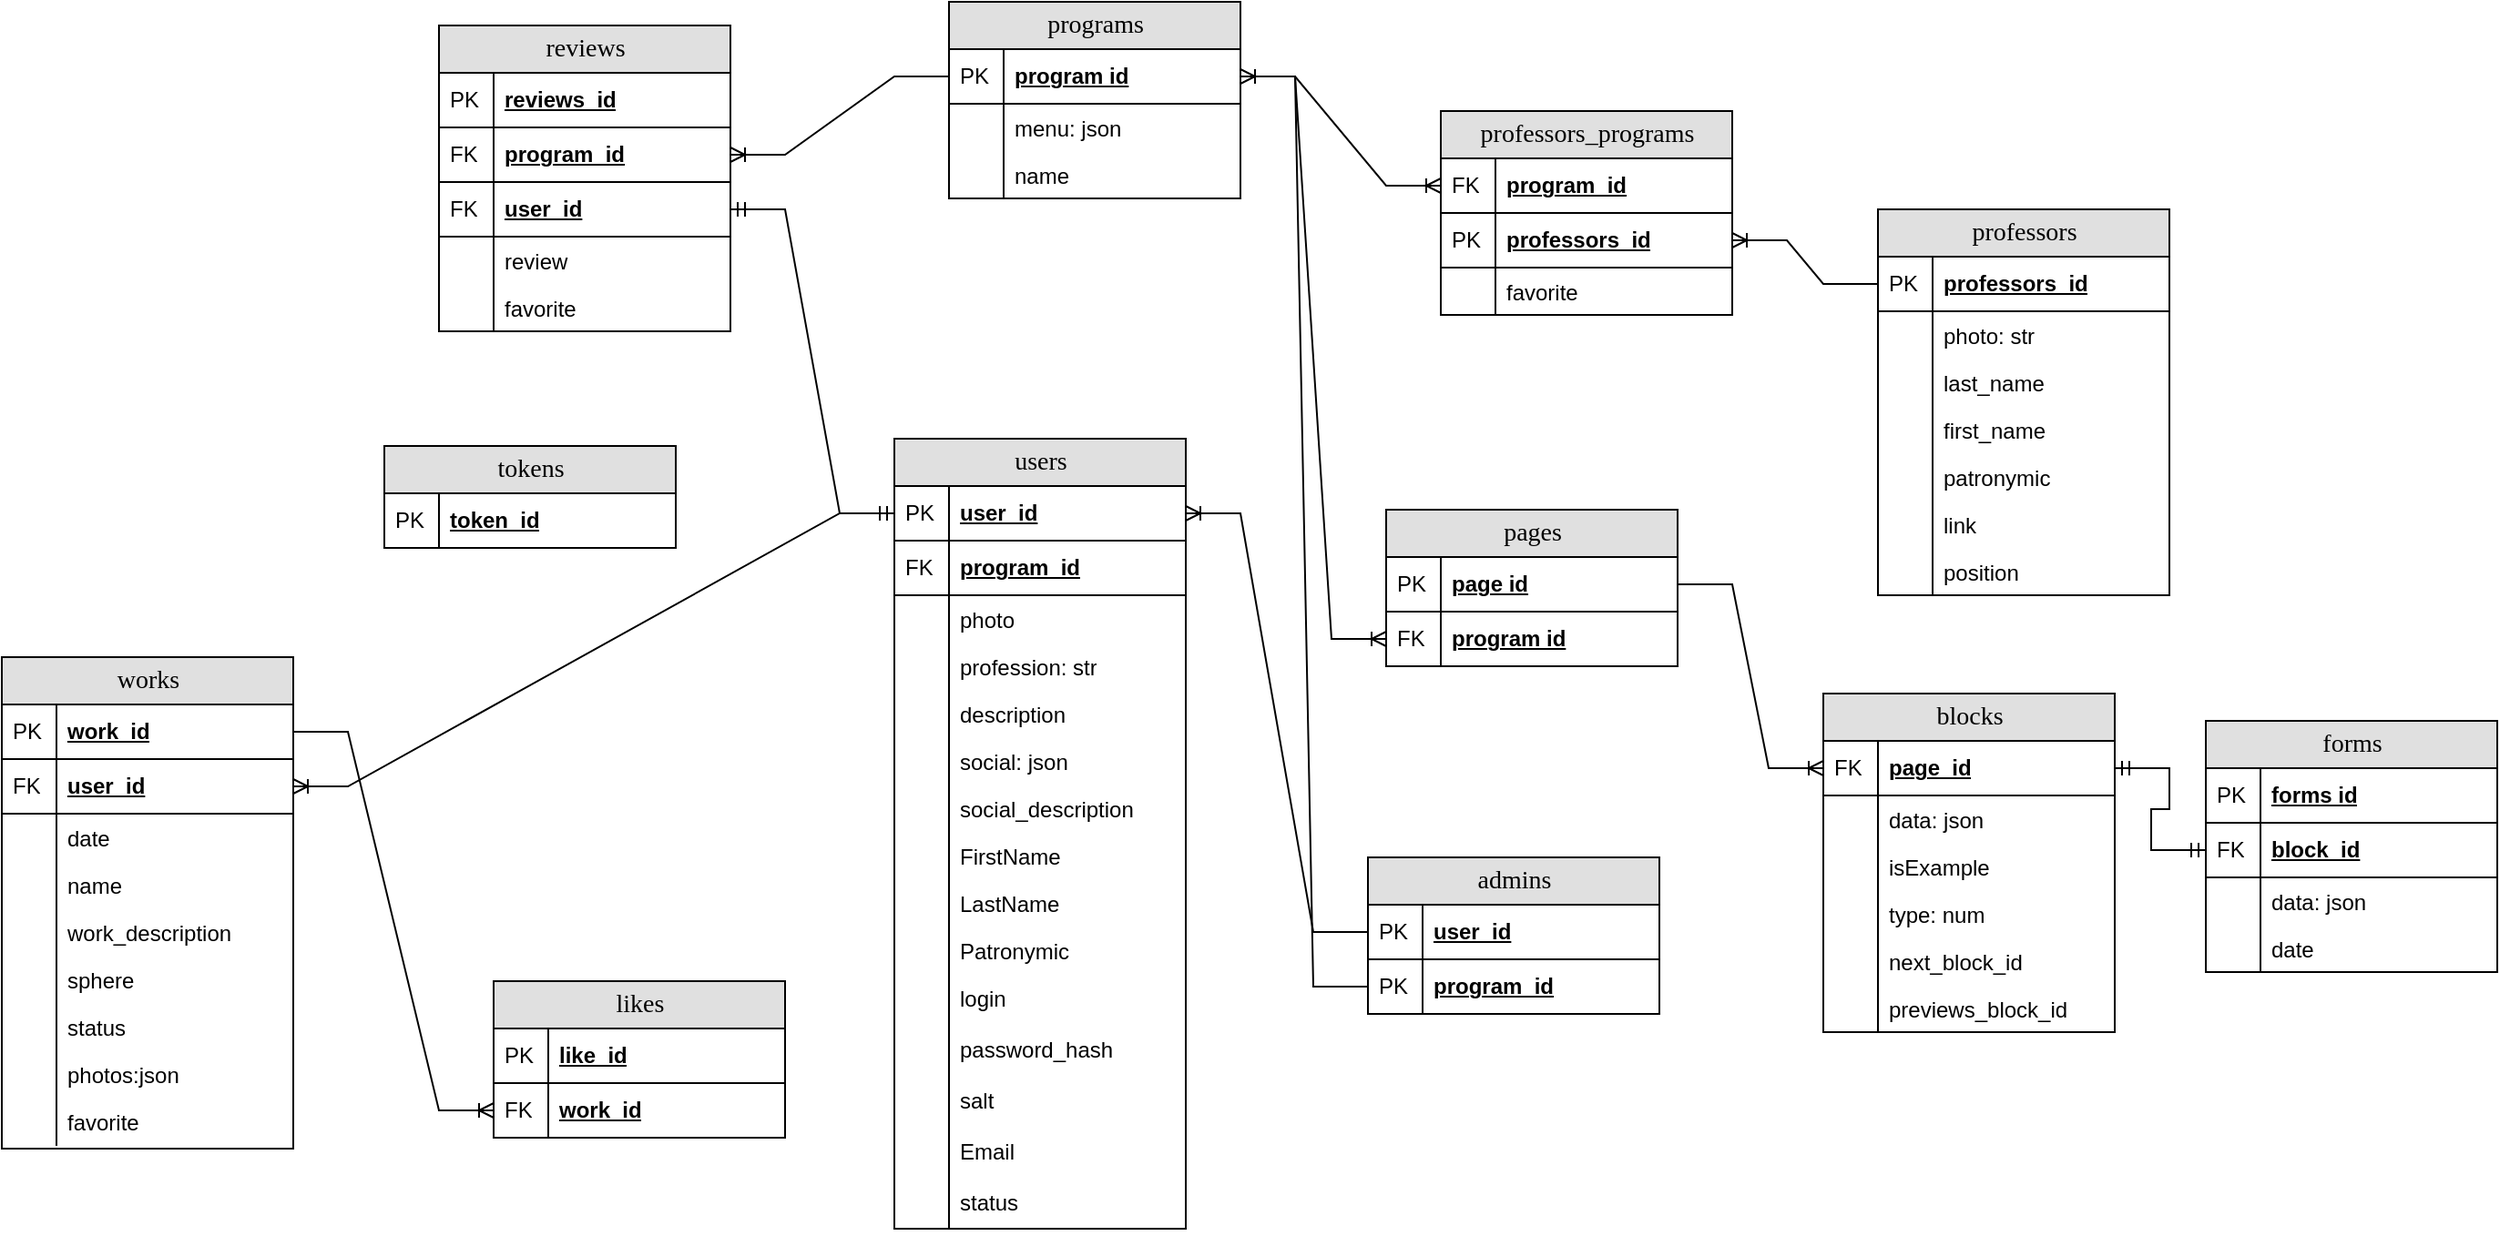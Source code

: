 <mxfile version="26.2.4">
  <diagram name="Page-1" id="e56a1550-8fbb-45ad-956c-1786394a9013">
    <mxGraphModel dx="2677" dy="765" grid="1" gridSize="10" guides="1" tooltips="1" connect="1" arrows="1" fold="1" page="1" pageScale="1" pageWidth="1100" pageHeight="850" background="none" math="0" shadow="0">
      <root>
        <mxCell id="0" />
        <mxCell id="1" parent="0" />
        <mxCell id="2e49270ec7c68f3f-80" value="programs" style="swimlane;html=1;fontStyle=0;childLayout=stackLayout;horizontal=1;startSize=26;fillColor=#e0e0e0;horizontalStack=0;resizeParent=1;resizeLast=0;collapsible=1;marginBottom=0;swimlaneFillColor=#ffffff;align=center;rounded=0;shadow=0;comic=0;labelBackgroundColor=none;strokeWidth=1;fontFamily=Verdana;fontSize=14" parent="1" vertex="1">
          <mxGeometry x="220" y="30" width="160" height="108" as="geometry" />
        </mxCell>
        <mxCell id="2e49270ec7c68f3f-81" value="program id" style="shape=partialRectangle;top=0;left=0;right=0;bottom=1;html=1;align=left;verticalAlign=middle;fillColor=none;spacingLeft=34;spacingRight=4;whiteSpace=wrap;overflow=hidden;rotatable=0;points=[[0,0.5],[1,0.5]];portConstraint=eastwest;dropTarget=0;fontStyle=5;" parent="2e49270ec7c68f3f-80" vertex="1">
          <mxGeometry y="26" width="160" height="30" as="geometry" />
        </mxCell>
        <mxCell id="2e49270ec7c68f3f-82" value="PK" style="shape=partialRectangle;top=0;left=0;bottom=0;html=1;fillColor=none;align=left;verticalAlign=middle;spacingLeft=4;spacingRight=4;whiteSpace=wrap;overflow=hidden;rotatable=0;points=[];portConstraint=eastwest;part=1;" parent="2e49270ec7c68f3f-81" vertex="1" connectable="0">
          <mxGeometry width="30" height="30" as="geometry" />
        </mxCell>
        <mxCell id="LX4wNRcfmCVrUPEGjVdh-10" value="menu: json" style="shape=partialRectangle;top=0;left=0;right=0;bottom=0;html=1;align=left;verticalAlign=top;fillColor=none;spacingLeft=34;spacingRight=4;whiteSpace=wrap;overflow=hidden;rotatable=0;points=[[0,0.5],[1,0.5]];portConstraint=eastwest;dropTarget=0;" parent="2e49270ec7c68f3f-80" vertex="1">
          <mxGeometry y="56" width="160" height="26" as="geometry" />
        </mxCell>
        <mxCell id="LX4wNRcfmCVrUPEGjVdh-11" value="" style="shape=partialRectangle;top=0;left=0;bottom=0;html=1;fillColor=none;align=left;verticalAlign=top;spacingLeft=4;spacingRight=4;whiteSpace=wrap;overflow=hidden;rotatable=0;points=[];portConstraint=eastwest;part=1;" parent="LX4wNRcfmCVrUPEGjVdh-10" vertex="1" connectable="0">
          <mxGeometry width="30" height="26" as="geometry" />
        </mxCell>
        <mxCell id="LX4wNRcfmCVrUPEGjVdh-12" value="name" style="shape=partialRectangle;top=0;left=0;right=0;bottom=0;html=1;align=left;verticalAlign=top;fillColor=none;spacingLeft=34;spacingRight=4;whiteSpace=wrap;overflow=hidden;rotatable=0;points=[[0,0.5],[1,0.5]];portConstraint=eastwest;dropTarget=0;" parent="2e49270ec7c68f3f-80" vertex="1">
          <mxGeometry y="82" width="160" height="26" as="geometry" />
        </mxCell>
        <mxCell id="LX4wNRcfmCVrUPEGjVdh-13" value="" style="shape=partialRectangle;top=0;left=0;bottom=0;html=1;fillColor=none;align=left;verticalAlign=top;spacingLeft=4;spacingRight=4;whiteSpace=wrap;overflow=hidden;rotatable=0;points=[];portConstraint=eastwest;part=1;" parent="LX4wNRcfmCVrUPEGjVdh-12" vertex="1" connectable="0">
          <mxGeometry width="30" height="26" as="geometry" />
        </mxCell>
        <mxCell id="BSJu1aD2QKrHgBIukPb2-5" value="professors" style="swimlane;html=1;fontStyle=0;childLayout=stackLayout;horizontal=1;startSize=26;fillColor=#e0e0e0;horizontalStack=0;resizeParent=1;resizeLast=0;collapsible=1;marginBottom=0;swimlaneFillColor=#ffffff;align=center;rounded=0;shadow=0;comic=0;labelBackgroundColor=none;strokeWidth=1;fontFamily=Verdana;fontSize=14" parent="1" vertex="1">
          <mxGeometry x="730" y="144" width="160" height="212" as="geometry" />
        </mxCell>
        <mxCell id="BSJu1aD2QKrHgBIukPb2-6" value="professors_id" style="shape=partialRectangle;top=0;left=0;right=0;bottom=1;html=1;align=left;verticalAlign=middle;fillColor=none;spacingLeft=34;spacingRight=4;whiteSpace=wrap;overflow=hidden;rotatable=0;points=[[0,0.5],[1,0.5]];portConstraint=eastwest;dropTarget=0;fontStyle=5;" parent="BSJu1aD2QKrHgBIukPb2-5" vertex="1">
          <mxGeometry y="26" width="160" height="30" as="geometry" />
        </mxCell>
        <mxCell id="BSJu1aD2QKrHgBIukPb2-7" value="PK" style="shape=partialRectangle;top=0;left=0;bottom=0;html=1;fillColor=none;align=left;verticalAlign=middle;spacingLeft=4;spacingRight=4;whiteSpace=wrap;overflow=hidden;rotatable=0;points=[];portConstraint=eastwest;part=1;" parent="BSJu1aD2QKrHgBIukPb2-6" vertex="1" connectable="0">
          <mxGeometry width="30" height="30" as="geometry" />
        </mxCell>
        <mxCell id="BSJu1aD2QKrHgBIukPb2-8" value="photo: str" style="shape=partialRectangle;top=0;left=0;right=0;bottom=0;html=1;align=left;verticalAlign=top;fillColor=none;spacingLeft=34;spacingRight=4;whiteSpace=wrap;overflow=hidden;rotatable=0;points=[[0,0.5],[1,0.5]];portConstraint=eastwest;dropTarget=0;" parent="BSJu1aD2QKrHgBIukPb2-5" vertex="1">
          <mxGeometry y="56" width="160" height="26" as="geometry" />
        </mxCell>
        <mxCell id="BSJu1aD2QKrHgBIukPb2-9" value="" style="shape=partialRectangle;top=0;left=0;bottom=0;html=1;fillColor=none;align=left;verticalAlign=top;spacingLeft=4;spacingRight=4;whiteSpace=wrap;overflow=hidden;rotatable=0;points=[];portConstraint=eastwest;part=1;" parent="BSJu1aD2QKrHgBIukPb2-8" vertex="1" connectable="0">
          <mxGeometry width="30" height="26" as="geometry" />
        </mxCell>
        <mxCell id="BSJu1aD2QKrHgBIukPb2-10" value="last_name" style="shape=partialRectangle;top=0;left=0;right=0;bottom=0;html=1;align=left;verticalAlign=top;fillColor=none;spacingLeft=34;spacingRight=4;whiteSpace=wrap;overflow=hidden;rotatable=0;points=[[0,0.5],[1,0.5]];portConstraint=eastwest;dropTarget=0;" parent="BSJu1aD2QKrHgBIukPb2-5" vertex="1">
          <mxGeometry y="82" width="160" height="26" as="geometry" />
        </mxCell>
        <mxCell id="BSJu1aD2QKrHgBIukPb2-11" value="" style="shape=partialRectangle;top=0;left=0;bottom=0;html=1;fillColor=none;align=left;verticalAlign=top;spacingLeft=4;spacingRight=4;whiteSpace=wrap;overflow=hidden;rotatable=0;points=[];portConstraint=eastwest;part=1;" parent="BSJu1aD2QKrHgBIukPb2-10" vertex="1" connectable="0">
          <mxGeometry width="30" height="26" as="geometry" />
        </mxCell>
        <mxCell id="BSJu1aD2QKrHgBIukPb2-12" value="first_name" style="shape=partialRectangle;top=0;left=0;right=0;bottom=0;html=1;align=left;verticalAlign=top;fillColor=none;spacingLeft=34;spacingRight=4;whiteSpace=wrap;overflow=hidden;rotatable=0;points=[[0,0.5],[1,0.5]];portConstraint=eastwest;dropTarget=0;" parent="BSJu1aD2QKrHgBIukPb2-5" vertex="1">
          <mxGeometry y="108" width="160" height="26" as="geometry" />
        </mxCell>
        <mxCell id="BSJu1aD2QKrHgBIukPb2-13" value="" style="shape=partialRectangle;top=0;left=0;bottom=0;html=1;fillColor=none;align=left;verticalAlign=top;spacingLeft=4;spacingRight=4;whiteSpace=wrap;overflow=hidden;rotatable=0;points=[];portConstraint=eastwest;part=1;" parent="BSJu1aD2QKrHgBIukPb2-12" vertex="1" connectable="0">
          <mxGeometry width="30" height="26" as="geometry" />
        </mxCell>
        <mxCell id="BSJu1aD2QKrHgBIukPb2-14" value="patronymic" style="shape=partialRectangle;top=0;left=0;right=0;bottom=0;html=1;align=left;verticalAlign=top;fillColor=none;spacingLeft=34;spacingRight=4;whiteSpace=wrap;overflow=hidden;rotatable=0;points=[[0,0.5],[1,0.5]];portConstraint=eastwest;dropTarget=0;" parent="BSJu1aD2QKrHgBIukPb2-5" vertex="1">
          <mxGeometry y="134" width="160" height="26" as="geometry" />
        </mxCell>
        <mxCell id="BSJu1aD2QKrHgBIukPb2-15" value="" style="shape=partialRectangle;top=0;left=0;bottom=0;html=1;fillColor=none;align=left;verticalAlign=top;spacingLeft=4;spacingRight=4;whiteSpace=wrap;overflow=hidden;rotatable=0;points=[];portConstraint=eastwest;part=1;" parent="BSJu1aD2QKrHgBIukPb2-14" vertex="1" connectable="0">
          <mxGeometry width="30" height="26" as="geometry" />
        </mxCell>
        <mxCell id="BSJu1aD2QKrHgBIukPb2-18" value="link" style="shape=partialRectangle;top=0;left=0;right=0;bottom=0;html=1;align=left;verticalAlign=top;fillColor=none;spacingLeft=34;spacingRight=4;whiteSpace=wrap;overflow=hidden;rotatable=0;points=[[0,0.5],[1,0.5]];portConstraint=eastwest;dropTarget=0;" parent="BSJu1aD2QKrHgBIukPb2-5" vertex="1">
          <mxGeometry y="160" width="160" height="26" as="geometry" />
        </mxCell>
        <mxCell id="BSJu1aD2QKrHgBIukPb2-19" value="" style="shape=partialRectangle;top=0;left=0;bottom=0;html=1;fillColor=none;align=left;verticalAlign=top;spacingLeft=4;spacingRight=4;whiteSpace=wrap;overflow=hidden;rotatable=0;points=[];portConstraint=eastwest;part=1;" parent="BSJu1aD2QKrHgBIukPb2-18" vertex="1" connectable="0">
          <mxGeometry width="30" height="26" as="geometry" />
        </mxCell>
        <mxCell id="t6UtzHoRl214QLSM31xF-1" value="posit&lt;span style=&quot;background-color: transparent; color: light-dark(rgb(0, 0, 0), rgb(255, 255, 255));&quot;&gt;ion&lt;/span&gt;" style="shape=partialRectangle;top=0;left=0;right=0;bottom=0;html=1;align=left;verticalAlign=top;fillColor=none;spacingLeft=34;spacingRight=4;whiteSpace=wrap;overflow=hidden;rotatable=0;points=[[0,0.5],[1,0.5]];portConstraint=eastwest;dropTarget=0;" vertex="1" parent="BSJu1aD2QKrHgBIukPb2-5">
          <mxGeometry y="186" width="160" height="26" as="geometry" />
        </mxCell>
        <mxCell id="t6UtzHoRl214QLSM31xF-2" value="" style="shape=partialRectangle;top=0;left=0;bottom=0;html=1;fillColor=none;align=left;verticalAlign=top;spacingLeft=4;spacingRight=4;whiteSpace=wrap;overflow=hidden;rotatable=0;points=[];portConstraint=eastwest;part=1;" vertex="1" connectable="0" parent="t6UtzHoRl214QLSM31xF-1">
          <mxGeometry width="30" height="26" as="geometry" />
        </mxCell>
        <mxCell id="BSJu1aD2QKrHgBIukPb2-34" value="reviews" style="swimlane;html=1;fontStyle=0;childLayout=stackLayout;horizontal=1;startSize=26;fillColor=#e0e0e0;horizontalStack=0;resizeParent=1;resizeLast=0;collapsible=1;marginBottom=0;swimlaneFillColor=#ffffff;align=center;rounded=0;shadow=0;comic=0;labelBackgroundColor=none;strokeWidth=1;fontFamily=Verdana;fontSize=14" parent="1" vertex="1">
          <mxGeometry x="-60" y="43" width="160" height="168" as="geometry" />
        </mxCell>
        <mxCell id="BSJu1aD2QKrHgBIukPb2-35" value="reviews_id" style="shape=partialRectangle;top=0;left=0;right=0;bottom=1;html=1;align=left;verticalAlign=middle;fillColor=none;spacingLeft=34;spacingRight=4;whiteSpace=wrap;overflow=hidden;rotatable=0;points=[[0,0.5],[1,0.5]];portConstraint=eastwest;dropTarget=0;fontStyle=5;" parent="BSJu1aD2QKrHgBIukPb2-34" vertex="1">
          <mxGeometry y="26" width="160" height="30" as="geometry" />
        </mxCell>
        <mxCell id="BSJu1aD2QKrHgBIukPb2-36" value="PK" style="shape=partialRectangle;top=0;left=0;bottom=0;html=1;fillColor=none;align=left;verticalAlign=middle;spacingLeft=4;spacingRight=4;whiteSpace=wrap;overflow=hidden;rotatable=0;points=[];portConstraint=eastwest;part=1;" parent="BSJu1aD2QKrHgBIukPb2-35" vertex="1" connectable="0">
          <mxGeometry width="30" height="30" as="geometry" />
        </mxCell>
        <mxCell id="LX4wNRcfmCVrUPEGjVdh-185" value="program_id" style="shape=partialRectangle;top=0;left=0;right=0;bottom=1;html=1;align=left;verticalAlign=middle;fillColor=none;spacingLeft=34;spacingRight=4;whiteSpace=wrap;overflow=hidden;rotatable=0;points=[[0,0.5],[1,0.5]];portConstraint=eastwest;dropTarget=0;fontStyle=5;" parent="BSJu1aD2QKrHgBIukPb2-34" vertex="1">
          <mxGeometry y="56" width="160" height="30" as="geometry" />
        </mxCell>
        <mxCell id="LX4wNRcfmCVrUPEGjVdh-186" value="FK" style="shape=partialRectangle;top=0;left=0;bottom=0;html=1;fillColor=none;align=left;verticalAlign=middle;spacingLeft=4;spacingRight=4;whiteSpace=wrap;overflow=hidden;rotatable=0;points=[];portConstraint=eastwest;part=1;" parent="LX4wNRcfmCVrUPEGjVdh-185" vertex="1" connectable="0">
          <mxGeometry width="30" height="30" as="geometry" />
        </mxCell>
        <mxCell id="8n1uX1fSNhbBN-5o-3yE-1" value="user_id" style="shape=partialRectangle;top=0;left=0;right=0;bottom=1;html=1;align=left;verticalAlign=middle;fillColor=none;spacingLeft=34;spacingRight=4;whiteSpace=wrap;overflow=hidden;rotatable=0;points=[[0,0.5],[1,0.5]];portConstraint=eastwest;dropTarget=0;fontStyle=5;" parent="BSJu1aD2QKrHgBIukPb2-34" vertex="1">
          <mxGeometry y="86" width="160" height="30" as="geometry" />
        </mxCell>
        <mxCell id="8n1uX1fSNhbBN-5o-3yE-2" value="FK" style="shape=partialRectangle;top=0;left=0;bottom=0;html=1;fillColor=none;align=left;verticalAlign=middle;spacingLeft=4;spacingRight=4;whiteSpace=wrap;overflow=hidden;rotatable=0;points=[];portConstraint=eastwest;part=1;" parent="8n1uX1fSNhbBN-5o-3yE-1" vertex="1" connectable="0">
          <mxGeometry width="30" height="30" as="geometry" />
        </mxCell>
        <mxCell id="BSJu1aD2QKrHgBIukPb2-41" value="review" style="shape=partialRectangle;top=0;left=0;right=0;bottom=0;html=1;align=left;verticalAlign=top;fillColor=none;spacingLeft=34;spacingRight=4;whiteSpace=wrap;overflow=hidden;rotatable=0;points=[[0,0.5],[1,0.5]];portConstraint=eastwest;dropTarget=0;" parent="BSJu1aD2QKrHgBIukPb2-34" vertex="1">
          <mxGeometry y="116" width="160" height="26" as="geometry" />
        </mxCell>
        <mxCell id="BSJu1aD2QKrHgBIukPb2-42" value="" style="shape=partialRectangle;top=0;left=0;bottom=0;html=1;fillColor=none;align=left;verticalAlign=top;spacingLeft=4;spacingRight=4;whiteSpace=wrap;overflow=hidden;rotatable=0;points=[];portConstraint=eastwest;part=1;" parent="BSJu1aD2QKrHgBIukPb2-41" vertex="1" connectable="0">
          <mxGeometry width="30" height="26" as="geometry" />
        </mxCell>
        <mxCell id="LX4wNRcfmCVrUPEGjVdh-79" value="favorite" style="shape=partialRectangle;top=0;left=0;right=0;bottom=0;html=1;align=left;verticalAlign=top;fillColor=none;spacingLeft=34;spacingRight=4;whiteSpace=wrap;overflow=hidden;rotatable=0;points=[[0,0.5],[1,0.5]];portConstraint=eastwest;dropTarget=0;" parent="BSJu1aD2QKrHgBIukPb2-34" vertex="1">
          <mxGeometry y="142" width="160" height="26" as="geometry" />
        </mxCell>
        <mxCell id="LX4wNRcfmCVrUPEGjVdh-80" value="" style="shape=partialRectangle;top=0;left=0;bottom=0;html=1;fillColor=none;align=left;verticalAlign=top;spacingLeft=4;spacingRight=4;whiteSpace=wrap;overflow=hidden;rotatable=0;points=[];portConstraint=eastwest;part=1;" parent="LX4wNRcfmCVrUPEGjVdh-79" vertex="1" connectable="0">
          <mxGeometry width="30" height="26" as="geometry" />
        </mxCell>
        <mxCell id="BSJu1aD2QKrHgBIukPb2-170" value="professors_programs" style="swimlane;html=1;fontStyle=0;childLayout=stackLayout;horizontal=1;startSize=26;fillColor=#e0e0e0;horizontalStack=0;resizeParent=1;resizeLast=0;collapsible=1;marginBottom=0;swimlaneFillColor=#ffffff;align=center;rounded=0;shadow=0;comic=0;labelBackgroundColor=none;strokeWidth=1;fontFamily=Verdana;fontSize=14" parent="1" vertex="1">
          <mxGeometry x="490" y="90" width="160" height="112" as="geometry" />
        </mxCell>
        <mxCell id="BSJu1aD2QKrHgBIukPb2-171" value="program_id" style="shape=partialRectangle;top=0;left=0;right=0;bottom=1;html=1;align=left;verticalAlign=middle;fillColor=none;spacingLeft=34;spacingRight=4;whiteSpace=wrap;overflow=hidden;rotatable=0;points=[[0,0.5],[1,0.5]];portConstraint=eastwest;dropTarget=0;fontStyle=5;" parent="BSJu1aD2QKrHgBIukPb2-170" vertex="1">
          <mxGeometry y="26" width="160" height="30" as="geometry" />
        </mxCell>
        <mxCell id="BSJu1aD2QKrHgBIukPb2-172" value="FK" style="shape=partialRectangle;top=0;left=0;bottom=0;html=1;fillColor=none;align=left;verticalAlign=middle;spacingLeft=4;spacingRight=4;whiteSpace=wrap;overflow=hidden;rotatable=0;points=[];portConstraint=eastwest;part=1;" parent="BSJu1aD2QKrHgBIukPb2-171" vertex="1" connectable="0">
          <mxGeometry width="30" height="30" as="geometry" />
        </mxCell>
        <mxCell id="BSJu1aD2QKrHgBIukPb2-186" value="professors_id" style="shape=partialRectangle;top=0;left=0;right=0;bottom=1;html=1;align=left;verticalAlign=middle;fillColor=none;spacingLeft=34;spacingRight=4;whiteSpace=wrap;overflow=hidden;rotatable=0;points=[[0,0.5],[1,0.5]];portConstraint=eastwest;dropTarget=0;fontStyle=5;" parent="BSJu1aD2QKrHgBIukPb2-170" vertex="1">
          <mxGeometry y="56" width="160" height="30" as="geometry" />
        </mxCell>
        <mxCell id="BSJu1aD2QKrHgBIukPb2-187" value="PK" style="shape=partialRectangle;top=0;left=0;bottom=0;html=1;fillColor=none;align=left;verticalAlign=middle;spacingLeft=4;spacingRight=4;whiteSpace=wrap;overflow=hidden;rotatable=0;points=[];portConstraint=eastwest;part=1;" parent="BSJu1aD2QKrHgBIukPb2-186" vertex="1" connectable="0">
          <mxGeometry width="30" height="30" as="geometry" />
        </mxCell>
        <mxCell id="8n1uX1fSNhbBN-5o-3yE-8" value="favorite" style="shape=partialRectangle;top=0;left=0;right=0;bottom=0;html=1;align=left;verticalAlign=top;fillColor=none;spacingLeft=34;spacingRight=4;whiteSpace=wrap;overflow=hidden;rotatable=0;points=[[0,0.5],[1,0.5]];portConstraint=eastwest;dropTarget=0;" parent="BSJu1aD2QKrHgBIukPb2-170" vertex="1">
          <mxGeometry y="86" width="160" height="26" as="geometry" />
        </mxCell>
        <mxCell id="8n1uX1fSNhbBN-5o-3yE-9" value="" style="shape=partialRectangle;top=0;left=0;bottom=0;html=1;fillColor=none;align=left;verticalAlign=top;spacingLeft=4;spacingRight=4;whiteSpace=wrap;overflow=hidden;rotatable=0;points=[];portConstraint=eastwest;part=1;" parent="8n1uX1fSNhbBN-5o-3yE-8" vertex="1" connectable="0">
          <mxGeometry width="30" height="26" as="geometry" />
        </mxCell>
        <mxCell id="BSJu1aD2QKrHgBIukPb2-185" value="" style="edgeStyle=entityRelationEdgeStyle;fontSize=12;html=1;endArrow=ERoneToMany;rounded=0;entryX=0;entryY=0.5;entryDx=0;entryDy=0;" parent="1" source="2e49270ec7c68f3f-81" target="BSJu1aD2QKrHgBIukPb2-171" edge="1">
          <mxGeometry width="100" height="100" relative="1" as="geometry">
            <mxPoint x="830" y="190" as="sourcePoint" />
            <mxPoint x="990" y="260" as="targetPoint" />
          </mxGeometry>
        </mxCell>
        <mxCell id="BSJu1aD2QKrHgBIukPb2-189" value="" style="edgeStyle=entityRelationEdgeStyle;fontSize=12;html=1;endArrow=ERoneToMany;rounded=0;" parent="1" source="BSJu1aD2QKrHgBIukPb2-6" target="BSJu1aD2QKrHgBIukPb2-186" edge="1">
          <mxGeometry width="100" height="100" relative="1" as="geometry">
            <mxPoint x="900" y="570" as="sourcePoint" />
            <mxPoint x="1000" y="470" as="targetPoint" />
          </mxGeometry>
        </mxCell>
        <mxCell id="LX4wNRcfmCVrUPEGjVdh-16" value="pages" style="swimlane;html=1;fontStyle=0;childLayout=stackLayout;horizontal=1;startSize=26;fillColor=#e0e0e0;horizontalStack=0;resizeParent=1;resizeLast=0;collapsible=1;marginBottom=0;swimlaneFillColor=#ffffff;align=center;rounded=0;shadow=0;comic=0;labelBackgroundColor=none;strokeWidth=1;fontFamily=Verdana;fontSize=14" parent="1" vertex="1">
          <mxGeometry x="460" y="309" width="160" height="86" as="geometry" />
        </mxCell>
        <mxCell id="LX4wNRcfmCVrUPEGjVdh-54" value="page id" style="shape=partialRectangle;top=0;left=0;right=0;bottom=1;html=1;align=left;verticalAlign=middle;fillColor=none;spacingLeft=34;spacingRight=4;whiteSpace=wrap;overflow=hidden;rotatable=0;points=[[0,0.5],[1,0.5]];portConstraint=eastwest;dropTarget=0;fontStyle=5;" parent="LX4wNRcfmCVrUPEGjVdh-16" vertex="1">
          <mxGeometry y="26" width="160" height="30" as="geometry" />
        </mxCell>
        <mxCell id="LX4wNRcfmCVrUPEGjVdh-55" value="PK" style="shape=partialRectangle;top=0;left=0;bottom=0;html=1;fillColor=none;align=left;verticalAlign=middle;spacingLeft=4;spacingRight=4;whiteSpace=wrap;overflow=hidden;rotatable=0;points=[];portConstraint=eastwest;part=1;" parent="LX4wNRcfmCVrUPEGjVdh-54" vertex="1" connectable="0">
          <mxGeometry width="30" height="30" as="geometry" />
        </mxCell>
        <mxCell id="LX4wNRcfmCVrUPEGjVdh-17" value="program id" style="shape=partialRectangle;top=0;left=0;right=0;bottom=1;html=1;align=left;verticalAlign=middle;fillColor=none;spacingLeft=34;spacingRight=4;whiteSpace=wrap;overflow=hidden;rotatable=0;points=[[0,0.5],[1,0.5]];portConstraint=eastwest;dropTarget=0;fontStyle=5;" parent="LX4wNRcfmCVrUPEGjVdh-16" vertex="1">
          <mxGeometry y="56" width="160" height="30" as="geometry" />
        </mxCell>
        <mxCell id="LX4wNRcfmCVrUPEGjVdh-18" value="FK" style="shape=partialRectangle;top=0;left=0;bottom=0;html=1;fillColor=none;align=left;verticalAlign=middle;spacingLeft=4;spacingRight=4;whiteSpace=wrap;overflow=hidden;rotatable=0;points=[];portConstraint=eastwest;part=1;" parent="LX4wNRcfmCVrUPEGjVdh-17" vertex="1" connectable="0">
          <mxGeometry width="30" height="30" as="geometry" />
        </mxCell>
        <mxCell id="LX4wNRcfmCVrUPEGjVdh-30" value="blocks" style="swimlane;html=1;fontStyle=0;childLayout=stackLayout;horizontal=1;startSize=26;fillColor=#e0e0e0;horizontalStack=0;resizeParent=1;resizeLast=0;collapsible=1;marginBottom=0;swimlaneFillColor=#ffffff;align=center;rounded=0;shadow=0;comic=0;labelBackgroundColor=none;strokeWidth=1;fontFamily=Verdana;fontSize=14" parent="1" vertex="1">
          <mxGeometry x="700" y="410" width="160" height="186" as="geometry" />
        </mxCell>
        <mxCell id="LX4wNRcfmCVrUPEGjVdh-31" value="page_id" style="shape=partialRectangle;top=0;left=0;right=0;bottom=1;html=1;align=left;verticalAlign=middle;fillColor=none;spacingLeft=34;spacingRight=4;whiteSpace=wrap;overflow=hidden;rotatable=0;points=[[0,0.5],[1,0.5]];portConstraint=eastwest;dropTarget=0;fontStyle=5;" parent="LX4wNRcfmCVrUPEGjVdh-30" vertex="1">
          <mxGeometry y="26" width="160" height="30" as="geometry" />
        </mxCell>
        <mxCell id="LX4wNRcfmCVrUPEGjVdh-32" value="FK" style="shape=partialRectangle;top=0;left=0;bottom=0;html=1;fillColor=none;align=left;verticalAlign=middle;spacingLeft=4;spacingRight=4;whiteSpace=wrap;overflow=hidden;rotatable=0;points=[];portConstraint=eastwest;part=1;" parent="LX4wNRcfmCVrUPEGjVdh-31" vertex="1" connectable="0">
          <mxGeometry width="30" height="30" as="geometry" />
        </mxCell>
        <mxCell id="LX4wNRcfmCVrUPEGjVdh-33" value="data: json" style="shape=partialRectangle;top=0;left=0;right=0;bottom=0;html=1;align=left;verticalAlign=top;fillColor=none;spacingLeft=34;spacingRight=4;whiteSpace=wrap;overflow=hidden;rotatable=0;points=[[0,0.5],[1,0.5]];portConstraint=eastwest;dropTarget=0;" parent="LX4wNRcfmCVrUPEGjVdh-30" vertex="1">
          <mxGeometry y="56" width="160" height="26" as="geometry" />
        </mxCell>
        <mxCell id="LX4wNRcfmCVrUPEGjVdh-34" value="" style="shape=partialRectangle;top=0;left=0;bottom=0;html=1;fillColor=none;align=left;verticalAlign=top;spacingLeft=4;spacingRight=4;whiteSpace=wrap;overflow=hidden;rotatable=0;points=[];portConstraint=eastwest;part=1;" parent="LX4wNRcfmCVrUPEGjVdh-33" vertex="1" connectable="0">
          <mxGeometry width="30" height="26" as="geometry" />
        </mxCell>
        <mxCell id="LX4wNRcfmCVrUPEGjVdh-35" value="isExample" style="shape=partialRectangle;top=0;left=0;right=0;bottom=0;html=1;align=left;verticalAlign=top;fillColor=none;spacingLeft=34;spacingRight=4;whiteSpace=wrap;overflow=hidden;rotatable=0;points=[[0,0.5],[1,0.5]];portConstraint=eastwest;dropTarget=0;" parent="LX4wNRcfmCVrUPEGjVdh-30" vertex="1">
          <mxGeometry y="82" width="160" height="26" as="geometry" />
        </mxCell>
        <mxCell id="LX4wNRcfmCVrUPEGjVdh-36" value="" style="shape=partialRectangle;top=0;left=0;bottom=0;html=1;fillColor=none;align=left;verticalAlign=top;spacingLeft=4;spacingRight=4;whiteSpace=wrap;overflow=hidden;rotatable=0;points=[];portConstraint=eastwest;part=1;" parent="LX4wNRcfmCVrUPEGjVdh-35" vertex="1" connectable="0">
          <mxGeometry width="30" height="26" as="geometry" />
        </mxCell>
        <mxCell id="LX4wNRcfmCVrUPEGjVdh-37" value="type: num" style="shape=partialRectangle;top=0;left=0;right=0;bottom=0;html=1;align=left;verticalAlign=top;fillColor=none;spacingLeft=34;spacingRight=4;whiteSpace=wrap;overflow=hidden;rotatable=0;points=[[0,0.5],[1,0.5]];portConstraint=eastwest;dropTarget=0;" parent="LX4wNRcfmCVrUPEGjVdh-30" vertex="1">
          <mxGeometry y="108" width="160" height="26" as="geometry" />
        </mxCell>
        <mxCell id="LX4wNRcfmCVrUPEGjVdh-38" value="" style="shape=partialRectangle;top=0;left=0;bottom=0;html=1;fillColor=none;align=left;verticalAlign=top;spacingLeft=4;spacingRight=4;whiteSpace=wrap;overflow=hidden;rotatable=0;points=[];portConstraint=eastwest;part=1;" parent="LX4wNRcfmCVrUPEGjVdh-37" vertex="1" connectable="0">
          <mxGeometry width="30" height="26" as="geometry" />
        </mxCell>
        <mxCell id="8n1uX1fSNhbBN-5o-3yE-22" value="next_block_id" style="shape=partialRectangle;top=0;left=0;right=0;bottom=0;html=1;align=left;verticalAlign=top;fillColor=none;spacingLeft=34;spacingRight=4;whiteSpace=wrap;overflow=hidden;rotatable=0;points=[[0,0.5],[1,0.5]];portConstraint=eastwest;dropTarget=0;" parent="LX4wNRcfmCVrUPEGjVdh-30" vertex="1">
          <mxGeometry y="134" width="160" height="26" as="geometry" />
        </mxCell>
        <mxCell id="8n1uX1fSNhbBN-5o-3yE-23" value="" style="shape=partialRectangle;top=0;left=0;bottom=0;html=1;fillColor=none;align=left;verticalAlign=top;spacingLeft=4;spacingRight=4;whiteSpace=wrap;overflow=hidden;rotatable=0;points=[];portConstraint=eastwest;part=1;" parent="8n1uX1fSNhbBN-5o-3yE-22" vertex="1" connectable="0">
          <mxGeometry width="30" height="26" as="geometry" />
        </mxCell>
        <mxCell id="3s3HfPlNd5tle8ZFUD7Q-4" value="previews_block_id" style="shape=partialRectangle;top=0;left=0;right=0;bottom=0;html=1;align=left;verticalAlign=top;fillColor=none;spacingLeft=34;spacingRight=4;whiteSpace=wrap;overflow=hidden;rotatable=0;points=[[0,0.5],[1,0.5]];portConstraint=eastwest;dropTarget=0;" parent="LX4wNRcfmCVrUPEGjVdh-30" vertex="1">
          <mxGeometry y="160" width="160" height="26" as="geometry" />
        </mxCell>
        <mxCell id="3s3HfPlNd5tle8ZFUD7Q-5" value="" style="shape=partialRectangle;top=0;left=0;bottom=0;html=1;fillColor=none;align=left;verticalAlign=top;spacingLeft=4;spacingRight=4;whiteSpace=wrap;overflow=hidden;rotatable=0;points=[];portConstraint=eastwest;part=1;" parent="3s3HfPlNd5tle8ZFUD7Q-4" vertex="1" connectable="0">
          <mxGeometry width="30" height="26" as="geometry" />
        </mxCell>
        <mxCell id="LX4wNRcfmCVrUPEGjVdh-71" value="" style="edgeStyle=entityRelationEdgeStyle;fontSize=12;html=1;endArrow=ERoneToMany;rounded=0;exitX=1;exitY=0.5;exitDx=0;exitDy=0;" parent="1" source="2e49270ec7c68f3f-81" target="LX4wNRcfmCVrUPEGjVdh-17" edge="1">
          <mxGeometry width="100" height="100" relative="1" as="geometry">
            <mxPoint x="380" y="151" as="sourcePoint" />
            <mxPoint x="930" y="380" as="targetPoint" />
          </mxGeometry>
        </mxCell>
        <mxCell id="LX4wNRcfmCVrUPEGjVdh-78" value="" style="edgeStyle=entityRelationEdgeStyle;fontSize=12;html=1;endArrow=ERoneToMany;rounded=0;exitX=1;exitY=0.5;exitDx=0;exitDy=0;" parent="1" source="LX4wNRcfmCVrUPEGjVdh-54" target="LX4wNRcfmCVrUPEGjVdh-31" edge="1">
          <mxGeometry width="100" height="100" relative="1" as="geometry">
            <mxPoint x="620" y="410" as="sourcePoint" />
            <mxPoint x="950" y="460" as="targetPoint" />
          </mxGeometry>
        </mxCell>
        <mxCell id="LX4wNRcfmCVrUPEGjVdh-81" value="admins" style="swimlane;html=1;fontStyle=0;childLayout=stackLayout;horizontal=1;startSize=26;fillColor=#e0e0e0;horizontalStack=0;resizeParent=1;resizeLast=0;collapsible=1;marginBottom=0;swimlaneFillColor=#ffffff;align=center;rounded=0;shadow=0;comic=0;labelBackgroundColor=none;strokeWidth=1;fontFamily=Verdana;fontSize=14" parent="1" vertex="1">
          <mxGeometry x="450" y="500" width="160" height="86" as="geometry" />
        </mxCell>
        <mxCell id="LX4wNRcfmCVrUPEGjVdh-82" value="user_id" style="shape=partialRectangle;top=0;left=0;right=0;bottom=1;html=1;align=left;verticalAlign=middle;fillColor=none;spacingLeft=34;spacingRight=4;whiteSpace=wrap;overflow=hidden;rotatable=0;points=[[0,0.5],[1,0.5]];portConstraint=eastwest;dropTarget=0;fontStyle=5;" parent="LX4wNRcfmCVrUPEGjVdh-81" vertex="1">
          <mxGeometry y="26" width="160" height="30" as="geometry" />
        </mxCell>
        <mxCell id="LX4wNRcfmCVrUPEGjVdh-83" value="PK" style="shape=partialRectangle;top=0;left=0;bottom=0;html=1;fillColor=none;align=left;verticalAlign=middle;spacingLeft=4;spacingRight=4;whiteSpace=wrap;overflow=hidden;rotatable=0;points=[];portConstraint=eastwest;part=1;" parent="LX4wNRcfmCVrUPEGjVdh-82" vertex="1" connectable="0">
          <mxGeometry width="30" height="30" as="geometry" />
        </mxCell>
        <mxCell id="LX4wNRcfmCVrUPEGjVdh-94" value="program_id" style="shape=partialRectangle;top=0;left=0;right=0;bottom=1;html=1;align=left;verticalAlign=middle;fillColor=none;spacingLeft=34;spacingRight=4;whiteSpace=wrap;overflow=hidden;rotatable=0;points=[[0,0.5],[1,0.5]];portConstraint=eastwest;dropTarget=0;fontStyle=5;" parent="LX4wNRcfmCVrUPEGjVdh-81" vertex="1">
          <mxGeometry y="56" width="160" height="30" as="geometry" />
        </mxCell>
        <mxCell id="LX4wNRcfmCVrUPEGjVdh-95" value="PK" style="shape=partialRectangle;top=0;left=0;bottom=0;html=1;fillColor=none;align=left;verticalAlign=middle;spacingLeft=4;spacingRight=4;whiteSpace=wrap;overflow=hidden;rotatable=0;points=[];portConstraint=eastwest;part=1;" parent="LX4wNRcfmCVrUPEGjVdh-94" vertex="1" connectable="0">
          <mxGeometry width="30" height="30" as="geometry" />
        </mxCell>
        <mxCell id="LX4wNRcfmCVrUPEGjVdh-97" value="users" style="swimlane;html=1;fontStyle=0;childLayout=stackLayout;horizontal=1;startSize=26;fillColor=#e0e0e0;horizontalStack=0;resizeParent=1;resizeLast=0;collapsible=1;marginBottom=0;swimlaneFillColor=#ffffff;align=center;rounded=0;shadow=0;comic=0;labelBackgroundColor=none;strokeWidth=1;fontFamily=Verdana;fontSize=14" parent="1" vertex="1">
          <mxGeometry x="190" y="270" width="160" height="434" as="geometry" />
        </mxCell>
        <mxCell id="LX4wNRcfmCVrUPEGjVdh-98" value="user_id" style="shape=partialRectangle;top=0;left=0;right=0;bottom=1;html=1;align=left;verticalAlign=middle;fillColor=none;spacingLeft=34;spacingRight=4;whiteSpace=wrap;overflow=hidden;rotatable=0;points=[[0,0.5],[1,0.5]];portConstraint=eastwest;dropTarget=0;fontStyle=5;" parent="LX4wNRcfmCVrUPEGjVdh-97" vertex="1">
          <mxGeometry y="26" width="160" height="30" as="geometry" />
        </mxCell>
        <mxCell id="LX4wNRcfmCVrUPEGjVdh-99" value="PK" style="shape=partialRectangle;top=0;left=0;bottom=0;html=1;fillColor=none;align=left;verticalAlign=middle;spacingLeft=4;spacingRight=4;whiteSpace=wrap;overflow=hidden;rotatable=0;points=[];portConstraint=eastwest;part=1;" parent="LX4wNRcfmCVrUPEGjVdh-98" vertex="1" connectable="0">
          <mxGeometry width="30" height="30" as="geometry" />
        </mxCell>
        <mxCell id="LX4wNRcfmCVrUPEGjVdh-191" value="program_id" style="shape=partialRectangle;top=0;left=0;right=0;bottom=1;html=1;align=left;verticalAlign=middle;fillColor=none;spacingLeft=34;spacingRight=4;whiteSpace=wrap;overflow=hidden;rotatable=0;points=[[0,0.5],[1,0.5]];portConstraint=eastwest;dropTarget=0;fontStyle=5;" parent="LX4wNRcfmCVrUPEGjVdh-97" vertex="1">
          <mxGeometry y="56" width="160" height="30" as="geometry" />
        </mxCell>
        <mxCell id="LX4wNRcfmCVrUPEGjVdh-192" value="FK" style="shape=partialRectangle;top=0;left=0;bottom=0;html=1;fillColor=none;align=left;verticalAlign=middle;spacingLeft=4;spacingRight=4;whiteSpace=wrap;overflow=hidden;rotatable=0;points=[];portConstraint=eastwest;part=1;" parent="LX4wNRcfmCVrUPEGjVdh-191" vertex="1" connectable="0">
          <mxGeometry width="30" height="30" as="geometry" />
        </mxCell>
        <mxCell id="LX4wNRcfmCVrUPEGjVdh-104" value="photo" style="shape=partialRectangle;top=0;left=0;right=0;bottom=0;html=1;align=left;verticalAlign=top;fillColor=none;spacingLeft=34;spacingRight=4;whiteSpace=wrap;overflow=hidden;rotatable=0;points=[[0,0.5],[1,0.5]];portConstraint=eastwest;dropTarget=0;" parent="LX4wNRcfmCVrUPEGjVdh-97" vertex="1">
          <mxGeometry y="86" width="160" height="26" as="geometry" />
        </mxCell>
        <mxCell id="LX4wNRcfmCVrUPEGjVdh-105" value="" style="shape=partialRectangle;top=0;left=0;bottom=0;html=1;fillColor=none;align=left;verticalAlign=top;spacingLeft=4;spacingRight=4;whiteSpace=wrap;overflow=hidden;rotatable=0;points=[];portConstraint=eastwest;part=1;" parent="LX4wNRcfmCVrUPEGjVdh-104" vertex="1" connectable="0">
          <mxGeometry width="30" height="26" as="geometry" />
        </mxCell>
        <mxCell id="LX4wNRcfmCVrUPEGjVdh-106" value="profession: str" style="shape=partialRectangle;top=0;left=0;right=0;bottom=0;html=1;align=left;verticalAlign=top;fillColor=none;spacingLeft=34;spacingRight=4;whiteSpace=wrap;overflow=hidden;rotatable=0;points=[[0,0.5],[1,0.5]];portConstraint=eastwest;dropTarget=0;" parent="LX4wNRcfmCVrUPEGjVdh-97" vertex="1">
          <mxGeometry y="112" width="160" height="26" as="geometry" />
        </mxCell>
        <mxCell id="LX4wNRcfmCVrUPEGjVdh-107" value="" style="shape=partialRectangle;top=0;left=0;bottom=0;html=1;fillColor=none;align=left;verticalAlign=top;spacingLeft=4;spacingRight=4;whiteSpace=wrap;overflow=hidden;rotatable=0;points=[];portConstraint=eastwest;part=1;" parent="LX4wNRcfmCVrUPEGjVdh-106" vertex="1" connectable="0">
          <mxGeometry width="30" height="26" as="geometry" />
        </mxCell>
        <mxCell id="LX4wNRcfmCVrUPEGjVdh-108" value="description" style="shape=partialRectangle;top=0;left=0;right=0;bottom=0;html=1;align=left;verticalAlign=top;fillColor=none;spacingLeft=34;spacingRight=4;whiteSpace=wrap;overflow=hidden;rotatable=0;points=[[0,0.5],[1,0.5]];portConstraint=eastwest;dropTarget=0;" parent="LX4wNRcfmCVrUPEGjVdh-97" vertex="1">
          <mxGeometry y="138" width="160" height="26" as="geometry" />
        </mxCell>
        <mxCell id="LX4wNRcfmCVrUPEGjVdh-109" value="" style="shape=partialRectangle;top=0;left=0;bottom=0;html=1;fillColor=none;align=left;verticalAlign=top;spacingLeft=4;spacingRight=4;whiteSpace=wrap;overflow=hidden;rotatable=0;points=[];portConstraint=eastwest;part=1;" parent="LX4wNRcfmCVrUPEGjVdh-108" vertex="1" connectable="0">
          <mxGeometry width="30" height="26" as="geometry" />
        </mxCell>
        <mxCell id="LX4wNRcfmCVrUPEGjVdh-110" value="social: json" style="shape=partialRectangle;top=0;left=0;right=0;bottom=0;html=1;align=left;verticalAlign=top;fillColor=none;spacingLeft=34;spacingRight=4;whiteSpace=wrap;overflow=hidden;rotatable=0;points=[[0,0.5],[1,0.5]];portConstraint=eastwest;dropTarget=0;" parent="LX4wNRcfmCVrUPEGjVdh-97" vertex="1">
          <mxGeometry y="164" width="160" height="26" as="geometry" />
        </mxCell>
        <mxCell id="LX4wNRcfmCVrUPEGjVdh-111" value="" style="shape=partialRectangle;top=0;left=0;bottom=0;html=1;fillColor=none;align=left;verticalAlign=top;spacingLeft=4;spacingRight=4;whiteSpace=wrap;overflow=hidden;rotatable=0;points=[];portConstraint=eastwest;part=1;" parent="LX4wNRcfmCVrUPEGjVdh-110" vertex="1" connectable="0">
          <mxGeometry width="30" height="26" as="geometry" />
        </mxCell>
        <mxCell id="c_qd1EoTc_dXWd47klfg-1" value="social_description" style="shape=partialRectangle;top=0;left=0;right=0;bottom=0;html=1;align=left;verticalAlign=top;fillColor=none;spacingLeft=34;spacingRight=4;whiteSpace=wrap;overflow=hidden;rotatable=0;points=[[0,0.5],[1,0.5]];portConstraint=eastwest;dropTarget=0;" parent="LX4wNRcfmCVrUPEGjVdh-97" vertex="1">
          <mxGeometry y="190" width="160" height="26" as="geometry" />
        </mxCell>
        <mxCell id="c_qd1EoTc_dXWd47klfg-2" value="" style="shape=partialRectangle;top=0;left=0;bottom=0;html=1;fillColor=none;align=left;verticalAlign=top;spacingLeft=4;spacingRight=4;whiteSpace=wrap;overflow=hidden;rotatable=0;points=[];portConstraint=eastwest;part=1;" parent="c_qd1EoTc_dXWd47klfg-1" vertex="1" connectable="0">
          <mxGeometry width="30" height="26" as="geometry" />
        </mxCell>
        <mxCell id="LX4wNRcfmCVrUPEGjVdh-112" value="FirstName" style="shape=partialRectangle;top=0;left=0;right=0;bottom=0;html=1;align=left;verticalAlign=top;fillColor=none;spacingLeft=34;spacingRight=4;whiteSpace=wrap;overflow=hidden;rotatable=0;points=[[0,0.5],[1,0.5]];portConstraint=eastwest;dropTarget=0;" parent="LX4wNRcfmCVrUPEGjVdh-97" vertex="1">
          <mxGeometry y="216" width="160" height="26" as="geometry" />
        </mxCell>
        <mxCell id="LX4wNRcfmCVrUPEGjVdh-113" value="" style="shape=partialRectangle;top=0;left=0;bottom=0;html=1;fillColor=none;align=left;verticalAlign=top;spacingLeft=4;spacingRight=4;whiteSpace=wrap;overflow=hidden;rotatable=0;points=[];portConstraint=eastwest;part=1;" parent="LX4wNRcfmCVrUPEGjVdh-112" vertex="1" connectable="0">
          <mxGeometry width="30" height="26" as="geometry" />
        </mxCell>
        <mxCell id="LX4wNRcfmCVrUPEGjVdh-114" value="LastName" style="shape=partialRectangle;top=0;left=0;right=0;bottom=0;html=1;align=left;verticalAlign=top;fillColor=none;spacingLeft=34;spacingRight=4;whiteSpace=wrap;overflow=hidden;rotatable=0;points=[[0,0.5],[1,0.5]];portConstraint=eastwest;dropTarget=0;" parent="LX4wNRcfmCVrUPEGjVdh-97" vertex="1">
          <mxGeometry y="242" width="160" height="26" as="geometry" />
        </mxCell>
        <mxCell id="LX4wNRcfmCVrUPEGjVdh-115" value="" style="shape=partialRectangle;top=0;left=0;bottom=0;html=1;fillColor=none;align=left;verticalAlign=top;spacingLeft=4;spacingRight=4;whiteSpace=wrap;overflow=hidden;rotatable=0;points=[];portConstraint=eastwest;part=1;" parent="LX4wNRcfmCVrUPEGjVdh-114" vertex="1" connectable="0">
          <mxGeometry width="30" height="26" as="geometry" />
        </mxCell>
        <mxCell id="LX4wNRcfmCVrUPEGjVdh-116" value="Patronymic" style="shape=partialRectangle;top=0;left=0;right=0;bottom=0;html=1;align=left;verticalAlign=top;fillColor=none;spacingLeft=34;spacingRight=4;whiteSpace=wrap;overflow=hidden;rotatable=0;points=[[0,0.5],[1,0.5]];portConstraint=eastwest;dropTarget=0;" parent="LX4wNRcfmCVrUPEGjVdh-97" vertex="1">
          <mxGeometry y="268" width="160" height="26" as="geometry" />
        </mxCell>
        <mxCell id="LX4wNRcfmCVrUPEGjVdh-117" value="" style="shape=partialRectangle;top=0;left=0;bottom=0;html=1;fillColor=none;align=left;verticalAlign=top;spacingLeft=4;spacingRight=4;whiteSpace=wrap;overflow=hidden;rotatable=0;points=[];portConstraint=eastwest;part=1;" parent="LX4wNRcfmCVrUPEGjVdh-116" vertex="1" connectable="0">
          <mxGeometry width="30" height="26" as="geometry" />
        </mxCell>
        <mxCell id="LX4wNRcfmCVrUPEGjVdh-120" value="login" style="shape=partialRectangle;top=0;left=0;right=0;bottom=0;html=1;align=left;verticalAlign=top;fillColor=none;spacingLeft=34;spacingRight=4;whiteSpace=wrap;overflow=hidden;rotatable=0;points=[[0,0.5],[1,0.5]];portConstraint=eastwest;dropTarget=0;" parent="LX4wNRcfmCVrUPEGjVdh-97" vertex="1">
          <mxGeometry y="294" width="160" height="28" as="geometry" />
        </mxCell>
        <mxCell id="LX4wNRcfmCVrUPEGjVdh-121" value="" style="shape=partialRectangle;top=0;left=0;bottom=0;html=1;fillColor=none;align=left;verticalAlign=top;spacingLeft=4;spacingRight=4;whiteSpace=wrap;overflow=hidden;rotatable=0;points=[];portConstraint=eastwest;part=1;" parent="LX4wNRcfmCVrUPEGjVdh-120" vertex="1" connectable="0">
          <mxGeometry width="30" height="28" as="geometry" />
        </mxCell>
        <mxCell id="LX4wNRcfmCVrUPEGjVdh-122" value="password_hash" style="shape=partialRectangle;top=0;left=0;right=0;bottom=0;html=1;align=left;verticalAlign=top;fillColor=none;spacingLeft=34;spacingRight=4;whiteSpace=wrap;overflow=hidden;rotatable=0;points=[[0,0.5],[1,0.5]];portConstraint=eastwest;dropTarget=0;" parent="LX4wNRcfmCVrUPEGjVdh-97" vertex="1">
          <mxGeometry y="322" width="160" height="28" as="geometry" />
        </mxCell>
        <mxCell id="LX4wNRcfmCVrUPEGjVdh-123" value="" style="shape=partialRectangle;top=0;left=0;bottom=0;html=1;fillColor=none;align=left;verticalAlign=top;spacingLeft=4;spacingRight=4;whiteSpace=wrap;overflow=hidden;rotatable=0;points=[];portConstraint=eastwest;part=1;" parent="LX4wNRcfmCVrUPEGjVdh-122" vertex="1" connectable="0">
          <mxGeometry width="30" height="28" as="geometry" />
        </mxCell>
        <mxCell id="LX4wNRcfmCVrUPEGjVdh-124" value="salt" style="shape=partialRectangle;top=0;left=0;right=0;bottom=0;html=1;align=left;verticalAlign=top;fillColor=none;spacingLeft=34;spacingRight=4;whiteSpace=wrap;overflow=hidden;rotatable=0;points=[[0,0.5],[1,0.5]];portConstraint=eastwest;dropTarget=0;" parent="LX4wNRcfmCVrUPEGjVdh-97" vertex="1">
          <mxGeometry y="350" width="160" height="28" as="geometry" />
        </mxCell>
        <mxCell id="LX4wNRcfmCVrUPEGjVdh-125" value="" style="shape=partialRectangle;top=0;left=0;bottom=0;html=1;fillColor=none;align=left;verticalAlign=top;spacingLeft=4;spacingRight=4;whiteSpace=wrap;overflow=hidden;rotatable=0;points=[];portConstraint=eastwest;part=1;" parent="LX4wNRcfmCVrUPEGjVdh-124" vertex="1" connectable="0">
          <mxGeometry width="30" height="28" as="geometry" />
        </mxCell>
        <mxCell id="LX4wNRcfmCVrUPEGjVdh-126" value="Email" style="shape=partialRectangle;top=0;left=0;right=0;bottom=0;html=1;align=left;verticalAlign=top;fillColor=none;spacingLeft=34;spacingRight=4;whiteSpace=wrap;overflow=hidden;rotatable=0;points=[[0,0.5],[1,0.5]];portConstraint=eastwest;dropTarget=0;" parent="LX4wNRcfmCVrUPEGjVdh-97" vertex="1">
          <mxGeometry y="378" width="160" height="28" as="geometry" />
        </mxCell>
        <mxCell id="LX4wNRcfmCVrUPEGjVdh-127" value="" style="shape=partialRectangle;top=0;left=0;bottom=0;html=1;fillColor=none;align=left;verticalAlign=top;spacingLeft=4;spacingRight=4;whiteSpace=wrap;overflow=hidden;rotatable=0;points=[];portConstraint=eastwest;part=1;" parent="LX4wNRcfmCVrUPEGjVdh-126" vertex="1" connectable="0">
          <mxGeometry width="30" height="28" as="geometry" />
        </mxCell>
        <mxCell id="LX4wNRcfmCVrUPEGjVdh-128" value="status" style="shape=partialRectangle;top=0;left=0;right=0;bottom=0;html=1;align=left;verticalAlign=top;fillColor=none;spacingLeft=34;spacingRight=4;whiteSpace=wrap;overflow=hidden;rotatable=0;points=[[0,0.5],[1,0.5]];portConstraint=eastwest;dropTarget=0;" parent="LX4wNRcfmCVrUPEGjVdh-97" vertex="1">
          <mxGeometry y="406" width="160" height="28" as="geometry" />
        </mxCell>
        <mxCell id="LX4wNRcfmCVrUPEGjVdh-129" value="" style="shape=partialRectangle;top=0;left=0;bottom=0;html=1;fillColor=none;align=left;verticalAlign=top;spacingLeft=4;spacingRight=4;whiteSpace=wrap;overflow=hidden;rotatable=0;points=[];portConstraint=eastwest;part=1;" parent="LX4wNRcfmCVrUPEGjVdh-128" vertex="1" connectable="0">
          <mxGeometry width="30" height="28" as="geometry" />
        </mxCell>
        <mxCell id="LX4wNRcfmCVrUPEGjVdh-130" value="works" style="swimlane;html=1;fontStyle=0;childLayout=stackLayout;horizontal=1;startSize=26;fillColor=#e0e0e0;horizontalStack=0;resizeParent=1;resizeLast=0;collapsible=1;marginBottom=0;swimlaneFillColor=#ffffff;align=center;rounded=0;shadow=0;comic=0;labelBackgroundColor=none;strokeWidth=1;fontFamily=Verdana;fontSize=14" parent="1" vertex="1">
          <mxGeometry x="-300" y="390" width="160" height="270" as="geometry" />
        </mxCell>
        <mxCell id="LX4wNRcfmCVrUPEGjVdh-131" value="work_id" style="shape=partialRectangle;top=0;left=0;right=0;bottom=1;html=1;align=left;verticalAlign=middle;fillColor=none;spacingLeft=34;spacingRight=4;whiteSpace=wrap;overflow=hidden;rotatable=0;points=[[0,0.5],[1,0.5]];portConstraint=eastwest;dropTarget=0;fontStyle=5;" parent="LX4wNRcfmCVrUPEGjVdh-130" vertex="1">
          <mxGeometry y="26" width="160" height="30" as="geometry" />
        </mxCell>
        <mxCell id="LX4wNRcfmCVrUPEGjVdh-132" value="PK" style="shape=partialRectangle;top=0;left=0;bottom=0;html=1;fillColor=none;align=left;verticalAlign=middle;spacingLeft=4;spacingRight=4;whiteSpace=wrap;overflow=hidden;rotatable=0;points=[];portConstraint=eastwest;part=1;" parent="LX4wNRcfmCVrUPEGjVdh-131" vertex="1" connectable="0">
          <mxGeometry width="30" height="30" as="geometry" />
        </mxCell>
        <mxCell id="LX4wNRcfmCVrUPEGjVdh-161" value="user_id" style="shape=partialRectangle;top=0;left=0;right=0;bottom=1;html=1;align=left;verticalAlign=middle;fillColor=none;spacingLeft=34;spacingRight=4;whiteSpace=wrap;overflow=hidden;rotatable=0;points=[[0,0.5],[1,0.5]];portConstraint=eastwest;dropTarget=0;fontStyle=5;" parent="LX4wNRcfmCVrUPEGjVdh-130" vertex="1">
          <mxGeometry y="56" width="160" height="30" as="geometry" />
        </mxCell>
        <mxCell id="LX4wNRcfmCVrUPEGjVdh-162" value="FK" style="shape=partialRectangle;top=0;left=0;bottom=0;html=1;fillColor=none;align=left;verticalAlign=middle;spacingLeft=4;spacingRight=4;whiteSpace=wrap;overflow=hidden;rotatable=0;points=[];portConstraint=eastwest;part=1;" parent="LX4wNRcfmCVrUPEGjVdh-161" vertex="1" connectable="0">
          <mxGeometry width="30" height="30" as="geometry" />
        </mxCell>
        <mxCell id="LX4wNRcfmCVrUPEGjVdh-137" value="date" style="shape=partialRectangle;top=0;left=0;right=0;bottom=0;html=1;align=left;verticalAlign=top;fillColor=none;spacingLeft=34;spacingRight=4;whiteSpace=wrap;overflow=hidden;rotatable=0;points=[[0,0.5],[1,0.5]];portConstraint=eastwest;dropTarget=0;" parent="LX4wNRcfmCVrUPEGjVdh-130" vertex="1">
          <mxGeometry y="86" width="160" height="26" as="geometry" />
        </mxCell>
        <mxCell id="LX4wNRcfmCVrUPEGjVdh-138" value="" style="shape=partialRectangle;top=0;left=0;bottom=0;html=1;fillColor=none;align=left;verticalAlign=top;spacingLeft=4;spacingRight=4;whiteSpace=wrap;overflow=hidden;rotatable=0;points=[];portConstraint=eastwest;part=1;" parent="LX4wNRcfmCVrUPEGjVdh-137" vertex="1" connectable="0">
          <mxGeometry width="30" height="26" as="geometry" />
        </mxCell>
        <mxCell id="c_qd1EoTc_dXWd47klfg-3" value="name" style="shape=partialRectangle;top=0;left=0;right=0;bottom=0;html=1;align=left;verticalAlign=top;fillColor=none;spacingLeft=34;spacingRight=4;whiteSpace=wrap;overflow=hidden;rotatable=0;points=[[0,0.5],[1,0.5]];portConstraint=eastwest;dropTarget=0;" parent="LX4wNRcfmCVrUPEGjVdh-130" vertex="1">
          <mxGeometry y="112" width="160" height="26" as="geometry" />
        </mxCell>
        <mxCell id="c_qd1EoTc_dXWd47klfg-4" value="" style="shape=partialRectangle;top=0;left=0;bottom=0;html=1;fillColor=none;align=left;verticalAlign=top;spacingLeft=4;spacingRight=4;whiteSpace=wrap;overflow=hidden;rotatable=0;points=[];portConstraint=eastwest;part=1;" parent="c_qd1EoTc_dXWd47klfg-3" vertex="1" connectable="0">
          <mxGeometry width="30" height="26" as="geometry" />
        </mxCell>
        <mxCell id="c_qd1EoTc_dXWd47klfg-5" value="work_description" style="shape=partialRectangle;top=0;left=0;right=0;bottom=0;html=1;align=left;verticalAlign=top;fillColor=none;spacingLeft=34;spacingRight=4;whiteSpace=wrap;overflow=hidden;rotatable=0;points=[[0,0.5],[1,0.5]];portConstraint=eastwest;dropTarget=0;" parent="LX4wNRcfmCVrUPEGjVdh-130" vertex="1">
          <mxGeometry y="138" width="160" height="26" as="geometry" />
        </mxCell>
        <mxCell id="c_qd1EoTc_dXWd47klfg-6" value="" style="shape=partialRectangle;top=0;left=0;bottom=0;html=1;fillColor=none;align=left;verticalAlign=top;spacingLeft=4;spacingRight=4;whiteSpace=wrap;overflow=hidden;rotatable=0;points=[];portConstraint=eastwest;part=1;" parent="c_qd1EoTc_dXWd47klfg-5" vertex="1" connectable="0">
          <mxGeometry width="30" height="26" as="geometry" />
        </mxCell>
        <mxCell id="LX4wNRcfmCVrUPEGjVdh-139" value="sphere" style="shape=partialRectangle;top=0;left=0;right=0;bottom=0;html=1;align=left;verticalAlign=top;fillColor=none;spacingLeft=34;spacingRight=4;whiteSpace=wrap;overflow=hidden;rotatable=0;points=[[0,0.5],[1,0.5]];portConstraint=eastwest;dropTarget=0;" parent="LX4wNRcfmCVrUPEGjVdh-130" vertex="1">
          <mxGeometry y="164" width="160" height="26" as="geometry" />
        </mxCell>
        <mxCell id="LX4wNRcfmCVrUPEGjVdh-140" value="" style="shape=partialRectangle;top=0;left=0;bottom=0;html=1;fillColor=none;align=left;verticalAlign=top;spacingLeft=4;spacingRight=4;whiteSpace=wrap;overflow=hidden;rotatable=0;points=[];portConstraint=eastwest;part=1;" parent="LX4wNRcfmCVrUPEGjVdh-139" vertex="1" connectable="0">
          <mxGeometry width="30" height="26" as="geometry" />
        </mxCell>
        <mxCell id="LX4wNRcfmCVrUPEGjVdh-141" value="status" style="shape=partialRectangle;top=0;left=0;right=0;bottom=0;html=1;align=left;verticalAlign=top;fillColor=none;spacingLeft=34;spacingRight=4;whiteSpace=wrap;overflow=hidden;rotatable=0;points=[[0,0.5],[1,0.5]];portConstraint=eastwest;dropTarget=0;" parent="LX4wNRcfmCVrUPEGjVdh-130" vertex="1">
          <mxGeometry y="190" width="160" height="26" as="geometry" />
        </mxCell>
        <mxCell id="LX4wNRcfmCVrUPEGjVdh-142" value="" style="shape=partialRectangle;top=0;left=0;bottom=0;html=1;fillColor=none;align=left;verticalAlign=top;spacingLeft=4;spacingRight=4;whiteSpace=wrap;overflow=hidden;rotatable=0;points=[];portConstraint=eastwest;part=1;" parent="LX4wNRcfmCVrUPEGjVdh-141" vertex="1" connectable="0">
          <mxGeometry width="30" height="26" as="geometry" />
        </mxCell>
        <mxCell id="LX4wNRcfmCVrUPEGjVdh-143" value="photos:json" style="shape=partialRectangle;top=0;left=0;right=0;bottom=0;html=1;align=left;verticalAlign=top;fillColor=none;spacingLeft=34;spacingRight=4;whiteSpace=wrap;overflow=hidden;rotatable=0;points=[[0,0.5],[1,0.5]];portConstraint=eastwest;dropTarget=0;" parent="LX4wNRcfmCVrUPEGjVdh-130" vertex="1">
          <mxGeometry y="216" width="160" height="26" as="geometry" />
        </mxCell>
        <mxCell id="LX4wNRcfmCVrUPEGjVdh-144" value="" style="shape=partialRectangle;top=0;left=0;bottom=0;html=1;fillColor=none;align=left;verticalAlign=top;spacingLeft=4;spacingRight=4;whiteSpace=wrap;overflow=hidden;rotatable=0;points=[];portConstraint=eastwest;part=1;" parent="LX4wNRcfmCVrUPEGjVdh-143" vertex="1" connectable="0">
          <mxGeometry width="30" height="26" as="geometry" />
        </mxCell>
        <mxCell id="LX4wNRcfmCVrUPEGjVdh-145" value="favorite&lt;div&gt;&lt;br&gt;&lt;/div&gt;" style="shape=partialRectangle;top=0;left=0;right=0;bottom=0;html=1;align=left;verticalAlign=top;fillColor=none;spacingLeft=34;spacingRight=4;whiteSpace=wrap;overflow=hidden;rotatable=0;points=[[0,0.5],[1,0.5]];portConstraint=eastwest;dropTarget=0;" parent="LX4wNRcfmCVrUPEGjVdh-130" vertex="1">
          <mxGeometry y="242" width="160" height="26" as="geometry" />
        </mxCell>
        <mxCell id="LX4wNRcfmCVrUPEGjVdh-146" value="" style="shape=partialRectangle;top=0;left=0;bottom=0;html=1;fillColor=none;align=left;verticalAlign=top;spacingLeft=4;spacingRight=4;whiteSpace=wrap;overflow=hidden;rotatable=0;points=[];portConstraint=eastwest;part=1;" parent="LX4wNRcfmCVrUPEGjVdh-145" vertex="1" connectable="0">
          <mxGeometry width="30" height="26" as="geometry" />
        </mxCell>
        <mxCell id="LX4wNRcfmCVrUPEGjVdh-163" value="" style="edgeStyle=entityRelationEdgeStyle;fontSize=12;html=1;endArrow=ERoneToMany;rounded=0;" parent="1" source="LX4wNRcfmCVrUPEGjVdh-82" target="LX4wNRcfmCVrUPEGjVdh-98" edge="1">
          <mxGeometry width="100" height="100" relative="1" as="geometry">
            <mxPoint x="460" y="710" as="sourcePoint" />
            <mxPoint x="560" y="610" as="targetPoint" />
          </mxGeometry>
        </mxCell>
        <mxCell id="LX4wNRcfmCVrUPEGjVdh-164" value="" style="edgeStyle=entityRelationEdgeStyle;fontSize=12;html=1;endArrow=ERoneToMany;rounded=0;" parent="1" source="LX4wNRcfmCVrUPEGjVdh-98" target="LX4wNRcfmCVrUPEGjVdh-161" edge="1">
          <mxGeometry width="100" height="100" relative="1" as="geometry">
            <mxPoint x="470" y="591" as="sourcePoint" />
            <mxPoint x="170" y="590" as="targetPoint" />
          </mxGeometry>
        </mxCell>
        <mxCell id="LX4wNRcfmCVrUPEGjVdh-165" value="tokens" style="swimlane;html=1;fontStyle=0;childLayout=stackLayout;horizontal=1;startSize=26;fillColor=#e0e0e0;horizontalStack=0;resizeParent=1;resizeLast=0;collapsible=1;marginBottom=0;swimlaneFillColor=#ffffff;align=center;rounded=0;shadow=0;comic=0;labelBackgroundColor=none;strokeWidth=1;fontFamily=Verdana;fontSize=14" parent="1" vertex="1">
          <mxGeometry x="-90" y="274" width="160" height="56" as="geometry" />
        </mxCell>
        <mxCell id="LX4wNRcfmCVrUPEGjVdh-166" value="token_id" style="shape=partialRectangle;top=0;left=0;right=0;bottom=1;html=1;align=left;verticalAlign=middle;fillColor=none;spacingLeft=34;spacingRight=4;whiteSpace=wrap;overflow=hidden;rotatable=0;points=[[0,0.5],[1,0.5]];portConstraint=eastwest;dropTarget=0;fontStyle=5;" parent="LX4wNRcfmCVrUPEGjVdh-165" vertex="1">
          <mxGeometry y="26" width="160" height="30" as="geometry" />
        </mxCell>
        <mxCell id="LX4wNRcfmCVrUPEGjVdh-167" value="PK" style="shape=partialRectangle;top=0;left=0;bottom=0;html=1;fillColor=none;align=left;verticalAlign=middle;spacingLeft=4;spacingRight=4;whiteSpace=wrap;overflow=hidden;rotatable=0;points=[];portConstraint=eastwest;part=1;" parent="LX4wNRcfmCVrUPEGjVdh-166" vertex="1" connectable="0">
          <mxGeometry width="30" height="30" as="geometry" />
        </mxCell>
        <mxCell id="LX4wNRcfmCVrUPEGjVdh-184" value="" style="edgeStyle=entityRelationEdgeStyle;fontSize=12;html=1;endArrow=ERoneToMany;rounded=0;" parent="1" source="LX4wNRcfmCVrUPEGjVdh-94" target="2e49270ec7c68f3f-81" edge="1">
          <mxGeometry width="100" height="100" relative="1" as="geometry">
            <mxPoint x="740" y="540" as="sourcePoint" />
            <mxPoint x="700" y="400" as="targetPoint" />
          </mxGeometry>
        </mxCell>
        <mxCell id="LX4wNRcfmCVrUPEGjVdh-193" value="likes" style="swimlane;html=1;fontStyle=0;childLayout=stackLayout;horizontal=1;startSize=26;fillColor=#e0e0e0;horizontalStack=0;resizeParent=1;resizeLast=0;collapsible=1;marginBottom=0;swimlaneFillColor=#ffffff;align=center;rounded=0;shadow=0;comic=0;labelBackgroundColor=none;strokeWidth=1;fontFamily=Verdana;fontSize=14" parent="1" vertex="1">
          <mxGeometry x="-30" y="568" width="160" height="86" as="geometry" />
        </mxCell>
        <mxCell id="LX4wNRcfmCVrUPEGjVdh-194" value="like_id" style="shape=partialRectangle;top=0;left=0;right=0;bottom=1;html=1;align=left;verticalAlign=middle;fillColor=none;spacingLeft=34;spacingRight=4;whiteSpace=wrap;overflow=hidden;rotatable=0;points=[[0,0.5],[1,0.5]];portConstraint=eastwest;dropTarget=0;fontStyle=5;" parent="LX4wNRcfmCVrUPEGjVdh-193" vertex="1">
          <mxGeometry y="26" width="160" height="30" as="geometry" />
        </mxCell>
        <mxCell id="LX4wNRcfmCVrUPEGjVdh-195" value="PK" style="shape=partialRectangle;top=0;left=0;bottom=0;html=1;fillColor=none;align=left;verticalAlign=middle;spacingLeft=4;spacingRight=4;whiteSpace=wrap;overflow=hidden;rotatable=0;points=[];portConstraint=eastwest;part=1;" parent="LX4wNRcfmCVrUPEGjVdh-194" vertex="1" connectable="0">
          <mxGeometry width="30" height="30" as="geometry" />
        </mxCell>
        <mxCell id="3s3HfPlNd5tle8ZFUD7Q-1" value="work_id" style="shape=partialRectangle;top=0;left=0;right=0;bottom=1;html=1;align=left;verticalAlign=middle;fillColor=none;spacingLeft=34;spacingRight=4;whiteSpace=wrap;overflow=hidden;rotatable=0;points=[[0,0.5],[1,0.5]];portConstraint=eastwest;dropTarget=0;fontStyle=5;" parent="LX4wNRcfmCVrUPEGjVdh-193" vertex="1">
          <mxGeometry y="56" width="160" height="30" as="geometry" />
        </mxCell>
        <mxCell id="3s3HfPlNd5tle8ZFUD7Q-2" value="FK" style="shape=partialRectangle;top=0;left=0;bottom=0;html=1;fillColor=none;align=left;verticalAlign=middle;spacingLeft=4;spacingRight=4;whiteSpace=wrap;overflow=hidden;rotatable=0;points=[];portConstraint=eastwest;part=1;" parent="3s3HfPlNd5tle8ZFUD7Q-1" vertex="1" connectable="0">
          <mxGeometry width="30" height="30" as="geometry" />
        </mxCell>
        <mxCell id="8n1uX1fSNhbBN-5o-3yE-3" value="" style="edgeStyle=entityRelationEdgeStyle;fontSize=12;html=1;endArrow=ERoneToMany;rounded=0;exitX=0;exitY=0.5;exitDx=0;exitDy=0;" parent="1" source="2e49270ec7c68f3f-81" target="LX4wNRcfmCVrUPEGjVdh-185" edge="1">
          <mxGeometry width="100" height="100" relative="1" as="geometry">
            <mxPoint x="600" y="185" as="sourcePoint" />
            <mxPoint x="410" y="93" as="targetPoint" />
          </mxGeometry>
        </mxCell>
        <mxCell id="8n1uX1fSNhbBN-5o-3yE-5" value="" style="edgeStyle=entityRelationEdgeStyle;fontSize=12;html=1;endArrow=ERmandOne;startArrow=ERmandOne;rounded=0;" parent="1" source="LX4wNRcfmCVrUPEGjVdh-98" target="8n1uX1fSNhbBN-5o-3yE-1" edge="1">
          <mxGeometry width="100" height="100" relative="1" as="geometry">
            <mxPoint x="430" y="360" as="sourcePoint" />
            <mxPoint x="540" y="220" as="targetPoint" />
          </mxGeometry>
        </mxCell>
        <mxCell id="8n1uX1fSNhbBN-5o-3yE-10" value="forms" style="swimlane;html=1;fontStyle=0;childLayout=stackLayout;horizontal=1;startSize=26;fillColor=#e0e0e0;horizontalStack=0;resizeParent=1;resizeLast=0;collapsible=1;marginBottom=0;swimlaneFillColor=#ffffff;align=center;rounded=0;shadow=0;comic=0;labelBackgroundColor=none;strokeWidth=1;fontFamily=Verdana;fontSize=14" parent="1" vertex="1">
          <mxGeometry x="910" y="425" width="160" height="138" as="geometry" />
        </mxCell>
        <mxCell id="8n1uX1fSNhbBN-5o-3yE-11" value="forms id" style="shape=partialRectangle;top=0;left=0;right=0;bottom=1;html=1;align=left;verticalAlign=middle;fillColor=none;spacingLeft=34;spacingRight=4;whiteSpace=wrap;overflow=hidden;rotatable=0;points=[[0,0.5],[1,0.5]];portConstraint=eastwest;dropTarget=0;fontStyle=5;" parent="8n1uX1fSNhbBN-5o-3yE-10" vertex="1">
          <mxGeometry y="26" width="160" height="30" as="geometry" />
        </mxCell>
        <mxCell id="8n1uX1fSNhbBN-5o-3yE-12" value="PK" style="shape=partialRectangle;top=0;left=0;bottom=0;html=1;fillColor=none;align=left;verticalAlign=middle;spacingLeft=4;spacingRight=4;whiteSpace=wrap;overflow=hidden;rotatable=0;points=[];portConstraint=eastwest;part=1;" parent="8n1uX1fSNhbBN-5o-3yE-11" vertex="1" connectable="0">
          <mxGeometry width="30" height="30" as="geometry" />
        </mxCell>
        <mxCell id="8n1uX1fSNhbBN-5o-3yE-19" value="block_id" style="shape=partialRectangle;top=0;left=0;right=0;bottom=1;html=1;align=left;verticalAlign=middle;fillColor=none;spacingLeft=34;spacingRight=4;whiteSpace=wrap;overflow=hidden;rotatable=0;points=[[0,0.5],[1,0.5]];portConstraint=eastwest;dropTarget=0;fontStyle=5;" parent="8n1uX1fSNhbBN-5o-3yE-10" vertex="1">
          <mxGeometry y="56" width="160" height="30" as="geometry" />
        </mxCell>
        <mxCell id="8n1uX1fSNhbBN-5o-3yE-20" value="FK" style="shape=partialRectangle;top=0;left=0;bottom=0;html=1;fillColor=none;align=left;verticalAlign=middle;spacingLeft=4;spacingRight=4;whiteSpace=wrap;overflow=hidden;rotatable=0;points=[];portConstraint=eastwest;part=1;" parent="8n1uX1fSNhbBN-5o-3yE-19" vertex="1" connectable="0">
          <mxGeometry width="30" height="30" as="geometry" />
        </mxCell>
        <mxCell id="8n1uX1fSNhbBN-5o-3yE-13" value="data: json" style="shape=partialRectangle;top=0;left=0;right=0;bottom=0;html=1;align=left;verticalAlign=top;fillColor=none;spacingLeft=34;spacingRight=4;whiteSpace=wrap;overflow=hidden;rotatable=0;points=[[0,0.5],[1,0.5]];portConstraint=eastwest;dropTarget=0;" parent="8n1uX1fSNhbBN-5o-3yE-10" vertex="1">
          <mxGeometry y="86" width="160" height="26" as="geometry" />
        </mxCell>
        <mxCell id="8n1uX1fSNhbBN-5o-3yE-14" value="" style="shape=partialRectangle;top=0;left=0;bottom=0;html=1;fillColor=none;align=left;verticalAlign=top;spacingLeft=4;spacingRight=4;whiteSpace=wrap;overflow=hidden;rotatable=0;points=[];portConstraint=eastwest;part=1;" parent="8n1uX1fSNhbBN-5o-3yE-13" vertex="1" connectable="0">
          <mxGeometry width="30" height="26" as="geometry" />
        </mxCell>
        <mxCell id="8n1uX1fSNhbBN-5o-3yE-15" value="date" style="shape=partialRectangle;top=0;left=0;right=0;bottom=0;html=1;align=left;verticalAlign=top;fillColor=none;spacingLeft=34;spacingRight=4;whiteSpace=wrap;overflow=hidden;rotatable=0;points=[[0,0.5],[1,0.5]];portConstraint=eastwest;dropTarget=0;" parent="8n1uX1fSNhbBN-5o-3yE-10" vertex="1">
          <mxGeometry y="112" width="160" height="26" as="geometry" />
        </mxCell>
        <mxCell id="8n1uX1fSNhbBN-5o-3yE-16" value="" style="shape=partialRectangle;top=0;left=0;bottom=0;html=1;fillColor=none;align=left;verticalAlign=top;spacingLeft=4;spacingRight=4;whiteSpace=wrap;overflow=hidden;rotatable=0;points=[];portConstraint=eastwest;part=1;" parent="8n1uX1fSNhbBN-5o-3yE-15" vertex="1" connectable="0">
          <mxGeometry width="30" height="26" as="geometry" />
        </mxCell>
        <mxCell id="3s3HfPlNd5tle8ZFUD7Q-3" value="" style="edgeStyle=entityRelationEdgeStyle;fontSize=12;html=1;endArrow=ERoneToMany;rounded=0;" parent="1" source="LX4wNRcfmCVrUPEGjVdh-131" target="3s3HfPlNd5tle8ZFUD7Q-1" edge="1">
          <mxGeometry width="100" height="100" relative="1" as="geometry">
            <mxPoint x="150" y="660" as="sourcePoint" />
            <mxPoint x="250" y="560" as="targetPoint" />
          </mxGeometry>
        </mxCell>
        <mxCell id="3s3HfPlNd5tle8ZFUD7Q-6" value="" style="edgeStyle=entityRelationEdgeStyle;fontSize=12;html=1;endArrow=ERmandOne;startArrow=ERmandOne;rounded=0;" parent="1" source="8n1uX1fSNhbBN-5o-3yE-19" target="LX4wNRcfmCVrUPEGjVdh-31" edge="1">
          <mxGeometry width="100" height="100" relative="1" as="geometry">
            <mxPoint x="600" y="500" as="sourcePoint" />
            <mxPoint x="700" y="400" as="targetPoint" />
          </mxGeometry>
        </mxCell>
      </root>
    </mxGraphModel>
  </diagram>
</mxfile>
